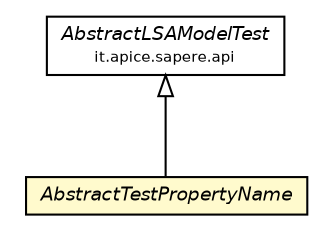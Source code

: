 #!/usr/local/bin/dot
#
# Class diagram 
# Generated by UmlGraph version 4.4 (http://www.spinellis.gr/sw/umlgraph)
#

digraph G {
	edge [fontname="Helvetica",fontsize=10,labelfontname="Helvetica",labelfontsize=10];
	node [fontname="Helvetica",fontsize=10,shape=plaintext];
	// it.apice.sapere.api.AbstractLSAModelTest
	c32791 [label=<<table border="0" cellborder="1" cellspacing="0" cellpadding="2" port="p" href="../AbstractLSAModelTest.html">
		<tr><td><table border="0" cellspacing="0" cellpadding="1">
			<tr><td><font face="Helvetica-Oblique"> AbstractLSAModelTest </font></td></tr>
			<tr><td><font point-size="7.0"> it.apice.sapere.api </font></td></tr>
		</table></td></tr>
		</table>>, fontname="Helvetica", fontcolor="black", fontsize=9.0];
	// it.apice.sapere.api.lsas.AbstractTestPropertyName
	c32838 [label=<<table border="0" cellborder="1" cellspacing="0" cellpadding="2" port="p" bgcolor="lemonChiffon" href="./AbstractTestPropertyName.html">
		<tr><td><table border="0" cellspacing="0" cellpadding="1">
			<tr><td><font face="Helvetica-Oblique"> AbstractTestPropertyName </font></td></tr>
		</table></td></tr>
		</table>>, fontname="Helvetica", fontcolor="black", fontsize=9.0];
	//it.apice.sapere.api.lsas.AbstractTestPropertyName extends it.apice.sapere.api.AbstractLSAModelTest
	c32791:p -> c32838:p [dir=back,arrowtail=empty];
}

